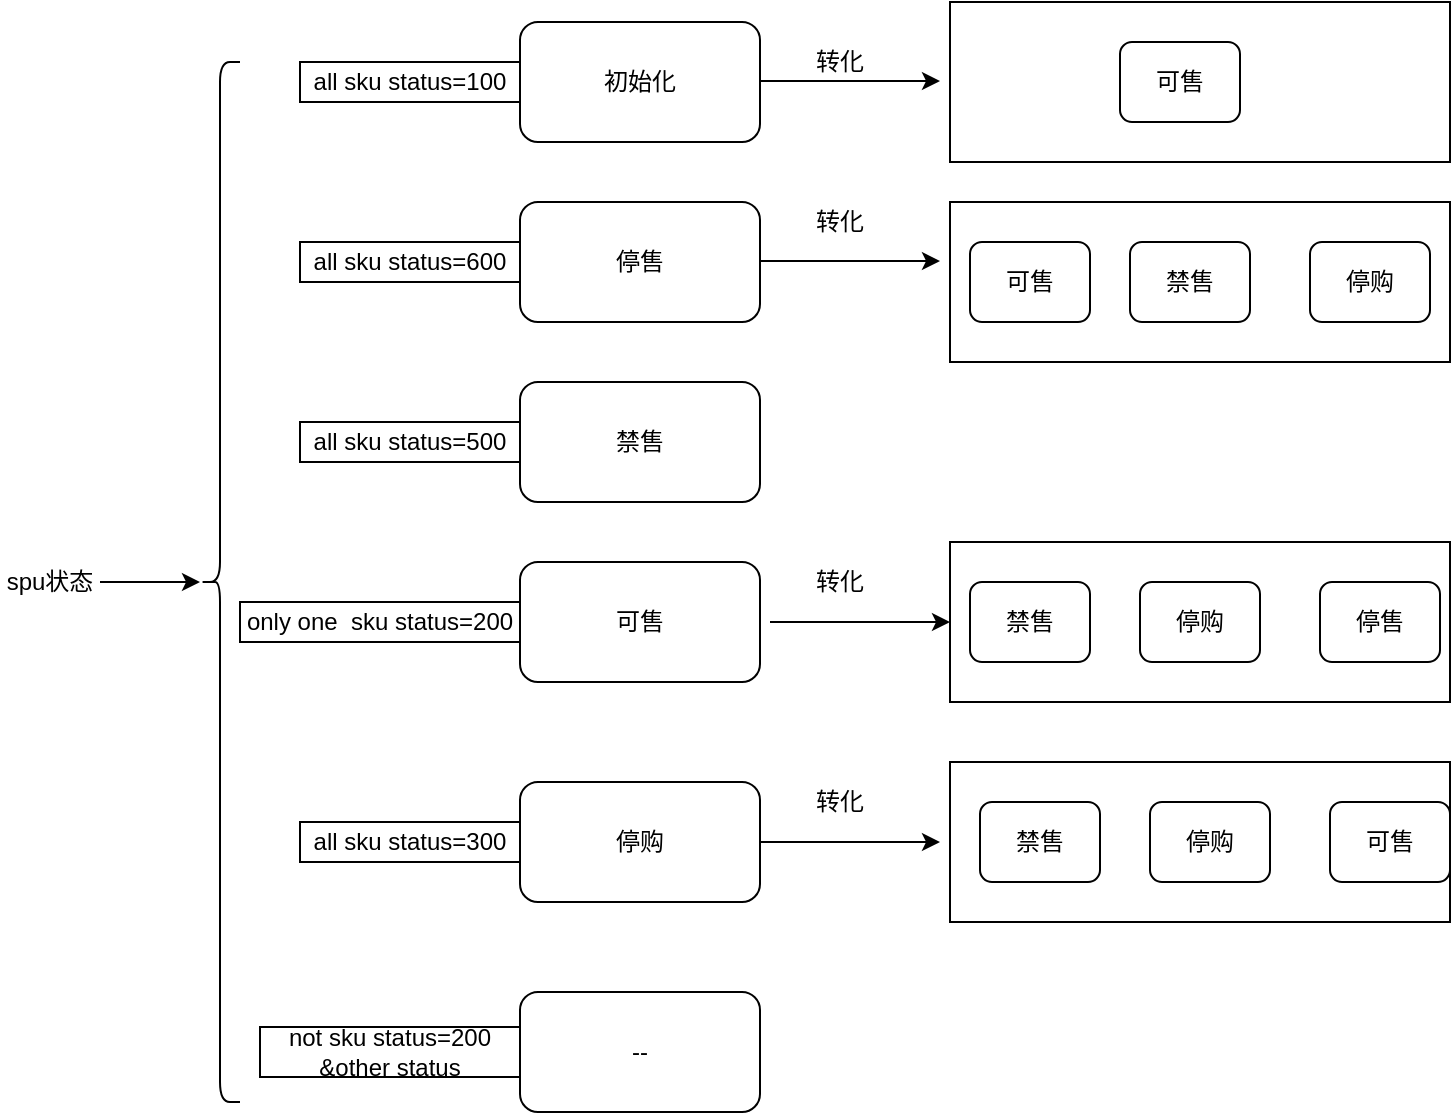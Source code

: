 <mxfile version="13.8.1" type="github"><diagram id="876Mq8gu21DewVFqY4Pz" name="Page-1"><mxGraphModel dx="2253" dy="714" grid="1" gridSize="10" guides="1" tooltips="1" connect="1" arrows="1" fold="1" page="1" pageScale="1" pageWidth="827" pageHeight="1169" math="0" shadow="0"><root><mxCell id="0"/><mxCell id="1" parent="0"/><mxCell id="Kc2hC6N4wcZES-Si-xsR-30" value="" style="rounded=0;whiteSpace=wrap;html=1;" vertex="1" parent="1"><mxGeometry x="405" y="90" width="250" height="80" as="geometry"/></mxCell><mxCell id="Kc2hC6N4wcZES-Si-xsR-29" value="" style="rounded=0;whiteSpace=wrap;html=1;" vertex="1" parent="1"><mxGeometry x="405" y="190" width="250" height="80" as="geometry"/></mxCell><mxCell id="Kc2hC6N4wcZES-Si-xsR-28" value="" style="rounded=0;whiteSpace=wrap;html=1;" vertex="1" parent="1"><mxGeometry x="405" y="360" width="250" height="80" as="geometry"/></mxCell><mxCell id="Kc2hC6N4wcZES-Si-xsR-26" value="" style="rounded=0;whiteSpace=wrap;html=1;" vertex="1" parent="1"><mxGeometry x="405" y="470" width="250" height="80" as="geometry"/></mxCell><mxCell id="Kc2hC6N4wcZES-Si-xsR-2" value="初始化" style="rounded=1;whiteSpace=wrap;html=1;" vertex="1" parent="1"><mxGeometry x="190" y="100" width="120" height="60" as="geometry"/></mxCell><mxCell id="Kc2hC6N4wcZES-Si-xsR-3" value="可售" style="rounded=1;whiteSpace=wrap;html=1;" vertex="1" parent="1"><mxGeometry x="190" y="370" width="120" height="60" as="geometry"/></mxCell><mxCell id="Kc2hC6N4wcZES-Si-xsR-4" value="可售" style="rounded=1;whiteSpace=wrap;html=1;" vertex="1" parent="1"><mxGeometry x="490" y="110" width="60" height="40" as="geometry"/></mxCell><mxCell id="Kc2hC6N4wcZES-Si-xsR-5" value="--" style="rounded=1;whiteSpace=wrap;html=1;" vertex="1" parent="1"><mxGeometry x="190" y="585" width="120" height="60" as="geometry"/></mxCell><mxCell id="Kc2hC6N4wcZES-Si-xsR-32" style="edgeStyle=orthogonalEdgeStyle;rounded=0;orthogonalLoop=1;jettySize=auto;html=1;exitX=1;exitY=0.5;exitDx=0;exitDy=0;" edge="1" parent="1" source="Kc2hC6N4wcZES-Si-xsR-6"><mxGeometry relative="1" as="geometry"><mxPoint x="400" y="510" as="targetPoint"/></mxGeometry></mxCell><mxCell id="Kc2hC6N4wcZES-Si-xsR-6" value="停购" style="rounded=1;whiteSpace=wrap;html=1;" vertex="1" parent="1"><mxGeometry x="190" y="480" width="120" height="60" as="geometry"/></mxCell><mxCell id="Kc2hC6N4wcZES-Si-xsR-7" value="停售" style="rounded=1;whiteSpace=wrap;html=1;" vertex="1" parent="1"><mxGeometry x="190" y="190" width="120" height="60" as="geometry"/></mxCell><mxCell id="Kc2hC6N4wcZES-Si-xsR-8" value="禁售" style="rounded=1;whiteSpace=wrap;html=1;" vertex="1" parent="1"><mxGeometry x="190" y="280" width="120" height="60" as="geometry"/></mxCell><mxCell id="Kc2hC6N4wcZES-Si-xsR-9" value="" style="shape=curlyBracket;whiteSpace=wrap;html=1;rounded=1;" vertex="1" parent="1"><mxGeometry x="30" y="120" width="20" height="520" as="geometry"/></mxCell><mxCell id="Kc2hC6N4wcZES-Si-xsR-13" value="" style="edgeStyle=orthogonalEdgeStyle;rounded=0;orthogonalLoop=1;jettySize=auto;html=1;" edge="1" parent="1" source="Kc2hC6N4wcZES-Si-xsR-12" target="Kc2hC6N4wcZES-Si-xsR-9"><mxGeometry relative="1" as="geometry"/></mxCell><mxCell id="Kc2hC6N4wcZES-Si-xsR-12" value="spu状态" style="text;html=1;strokeColor=none;fillColor=none;align=center;verticalAlign=middle;whiteSpace=wrap;rounded=0;" vertex="1" parent="1"><mxGeometry x="-70" y="370" width="50" height="20" as="geometry"/></mxCell><mxCell id="Kc2hC6N4wcZES-Si-xsR-15" value="停购" style="rounded=1;whiteSpace=wrap;html=1;" vertex="1" parent="1"><mxGeometry x="505" y="490" width="60" height="40" as="geometry"/></mxCell><mxCell id="Kc2hC6N4wcZES-Si-xsR-16" value="停售" style="rounded=1;whiteSpace=wrap;html=1;" vertex="1" parent="1"><mxGeometry x="590" y="380" width="60" height="40" as="geometry"/></mxCell><mxCell id="Kc2hC6N4wcZES-Si-xsR-17" value="禁售" style="rounded=1;whiteSpace=wrap;html=1;" vertex="1" parent="1"><mxGeometry x="415" y="380" width="60" height="40" as="geometry"/></mxCell><mxCell id="Kc2hC6N4wcZES-Si-xsR-18" value="停购" style="rounded=1;whiteSpace=wrap;html=1;" vertex="1" parent="1"><mxGeometry x="500" y="380" width="60" height="40" as="geometry"/></mxCell><mxCell id="Kc2hC6N4wcZES-Si-xsR-19" value="可售" style="rounded=1;whiteSpace=wrap;html=1;" vertex="1" parent="1"><mxGeometry x="415" y="210" width="60" height="40" as="geometry"/></mxCell><mxCell id="Kc2hC6N4wcZES-Si-xsR-20" value="可售" style="rounded=1;whiteSpace=wrap;html=1;" vertex="1" parent="1"><mxGeometry x="595" y="490" width="60" height="40" as="geometry"/></mxCell><mxCell id="Kc2hC6N4wcZES-Si-xsR-21" value="禁售" style="rounded=1;whiteSpace=wrap;html=1;" vertex="1" parent="1"><mxGeometry x="420" y="490" width="60" height="40" as="geometry"/></mxCell><mxCell id="Kc2hC6N4wcZES-Si-xsR-23" value="禁售" style="rounded=1;whiteSpace=wrap;html=1;" vertex="1" parent="1"><mxGeometry x="495" y="210" width="60" height="40" as="geometry"/></mxCell><mxCell id="Kc2hC6N4wcZES-Si-xsR-24" value="停购" style="rounded=1;whiteSpace=wrap;html=1;" vertex="1" parent="1"><mxGeometry x="585" y="210" width="60" height="40" as="geometry"/></mxCell><mxCell id="Kc2hC6N4wcZES-Si-xsR-33" style="edgeStyle=orthogonalEdgeStyle;rounded=0;orthogonalLoop=1;jettySize=auto;html=1;exitX=1;exitY=0.5;exitDx=0;exitDy=0;" edge="1" parent="1"><mxGeometry relative="1" as="geometry"><mxPoint x="400" y="129.5" as="targetPoint"/><mxPoint x="310" y="129.5" as="sourcePoint"/></mxGeometry></mxCell><mxCell id="Kc2hC6N4wcZES-Si-xsR-34" style="edgeStyle=orthogonalEdgeStyle;rounded=0;orthogonalLoop=1;jettySize=auto;html=1;exitX=1;exitY=0.5;exitDx=0;exitDy=0;" edge="1" parent="1"><mxGeometry relative="1" as="geometry"><mxPoint x="400" y="219.5" as="targetPoint"/><mxPoint x="310" y="219.5" as="sourcePoint"/></mxGeometry></mxCell><mxCell id="Kc2hC6N4wcZES-Si-xsR-35" style="edgeStyle=orthogonalEdgeStyle;rounded=0;orthogonalLoop=1;jettySize=auto;html=1;exitX=1;exitY=0.5;exitDx=0;exitDy=0;" edge="1" parent="1"><mxGeometry relative="1" as="geometry"><mxPoint x="405" y="400" as="targetPoint"/><mxPoint x="315" y="400" as="sourcePoint"/></mxGeometry></mxCell><mxCell id="Kc2hC6N4wcZES-Si-xsR-37" value="转化" style="text;html=1;strokeColor=none;fillColor=none;align=center;verticalAlign=middle;whiteSpace=wrap;rounded=0;" vertex="1" parent="1"><mxGeometry x="330" y="110" width="40" height="20" as="geometry"/></mxCell><mxCell id="Kc2hC6N4wcZES-Si-xsR-38" value="转化" style="text;html=1;strokeColor=none;fillColor=none;align=center;verticalAlign=middle;whiteSpace=wrap;rounded=0;" vertex="1" parent="1"><mxGeometry x="330" y="190" width="40" height="20" as="geometry"/></mxCell><mxCell id="Kc2hC6N4wcZES-Si-xsR-39" value="转化" style="text;html=1;strokeColor=none;fillColor=none;align=center;verticalAlign=middle;whiteSpace=wrap;rounded=0;" vertex="1" parent="1"><mxGeometry x="330" y="370" width="40" height="20" as="geometry"/></mxCell><mxCell id="Kc2hC6N4wcZES-Si-xsR-40" value="转化" style="text;html=1;strokeColor=none;fillColor=none;align=center;verticalAlign=middle;whiteSpace=wrap;rounded=0;" vertex="1" parent="1"><mxGeometry x="330" y="480" width="40" height="20" as="geometry"/></mxCell><mxCell id="Kc2hC6N4wcZES-Si-xsR-41" value="all sku status=100" style="rounded=0;whiteSpace=wrap;html=1;" vertex="1" parent="1"><mxGeometry x="80" y="120" width="110" height="20" as="geometry"/></mxCell><mxCell id="Kc2hC6N4wcZES-Si-xsR-44" value="all sku status=300" style="rounded=0;whiteSpace=wrap;html=1;" vertex="1" parent="1"><mxGeometry x="80" y="500" width="110" height="20" as="geometry"/></mxCell><mxCell id="Kc2hC6N4wcZES-Si-xsR-45" value="only one&amp;nbsp; sku status=200" style="rounded=0;whiteSpace=wrap;html=1;" vertex="1" parent="1"><mxGeometry x="50" y="390" width="140" height="20" as="geometry"/></mxCell><mxCell id="Kc2hC6N4wcZES-Si-xsR-46" value="all sku status=500" style="rounded=0;whiteSpace=wrap;html=1;" vertex="1" parent="1"><mxGeometry x="80" y="300" width="110" height="20" as="geometry"/></mxCell><mxCell id="Kc2hC6N4wcZES-Si-xsR-47" value="all sku status=600" style="rounded=0;whiteSpace=wrap;html=1;" vertex="1" parent="1"><mxGeometry x="80" y="210" width="110" height="20" as="geometry"/></mxCell><mxCell id="Kc2hC6N4wcZES-Si-xsR-49" value="not sku status=200 &amp;amp;other status" style="rounded=0;whiteSpace=wrap;html=1;" vertex="1" parent="1"><mxGeometry x="60" y="602.5" width="130" height="25" as="geometry"/></mxCell></root></mxGraphModel></diagram></mxfile>